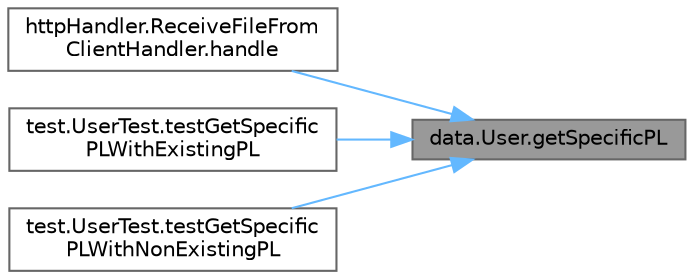 digraph "data.User.getSpecificPL"
{
 // LATEX_PDF_SIZE
  bgcolor="transparent";
  edge [fontname=Helvetica,fontsize=10,labelfontname=Helvetica,labelfontsize=10];
  node [fontname=Helvetica,fontsize=10,shape=box,height=0.2,width=0.4];
  rankdir="RL";
  Node1 [label="data.User.getSpecificPL",height=0.2,width=0.4,color="gray40", fillcolor="grey60", style="filled", fontcolor="black",tooltip=" "];
  Node1 -> Node2 [dir="back",color="steelblue1",style="solid"];
  Node2 [label="httpHandler.ReceiveFileFrom\lClientHandler.handle",height=0.2,width=0.4,color="grey40", fillcolor="white", style="filled",URL="$classhttp_handler_1_1_receive_file_from_client_handler.html#a9de1219b07d398d7a6dafeee953de3cd",tooltip=" "];
  Node1 -> Node3 [dir="back",color="steelblue1",style="solid"];
  Node3 [label="test.UserTest.testGetSpecific\lPLWithExistingPL",height=0.2,width=0.4,color="grey40", fillcolor="white", style="filled",URL="$classtest_1_1_user_test.html#a0ae4ba7a7b24a3a26cf074f7e4d194a3",tooltip=" "];
  Node1 -> Node4 [dir="back",color="steelblue1",style="solid"];
  Node4 [label="test.UserTest.testGetSpecific\lPLWithNonExistingPL",height=0.2,width=0.4,color="grey40", fillcolor="white", style="filled",URL="$classtest_1_1_user_test.html#af1fe45b1d39ea47f6bcf07d78b9d0abd",tooltip=" "];
}
